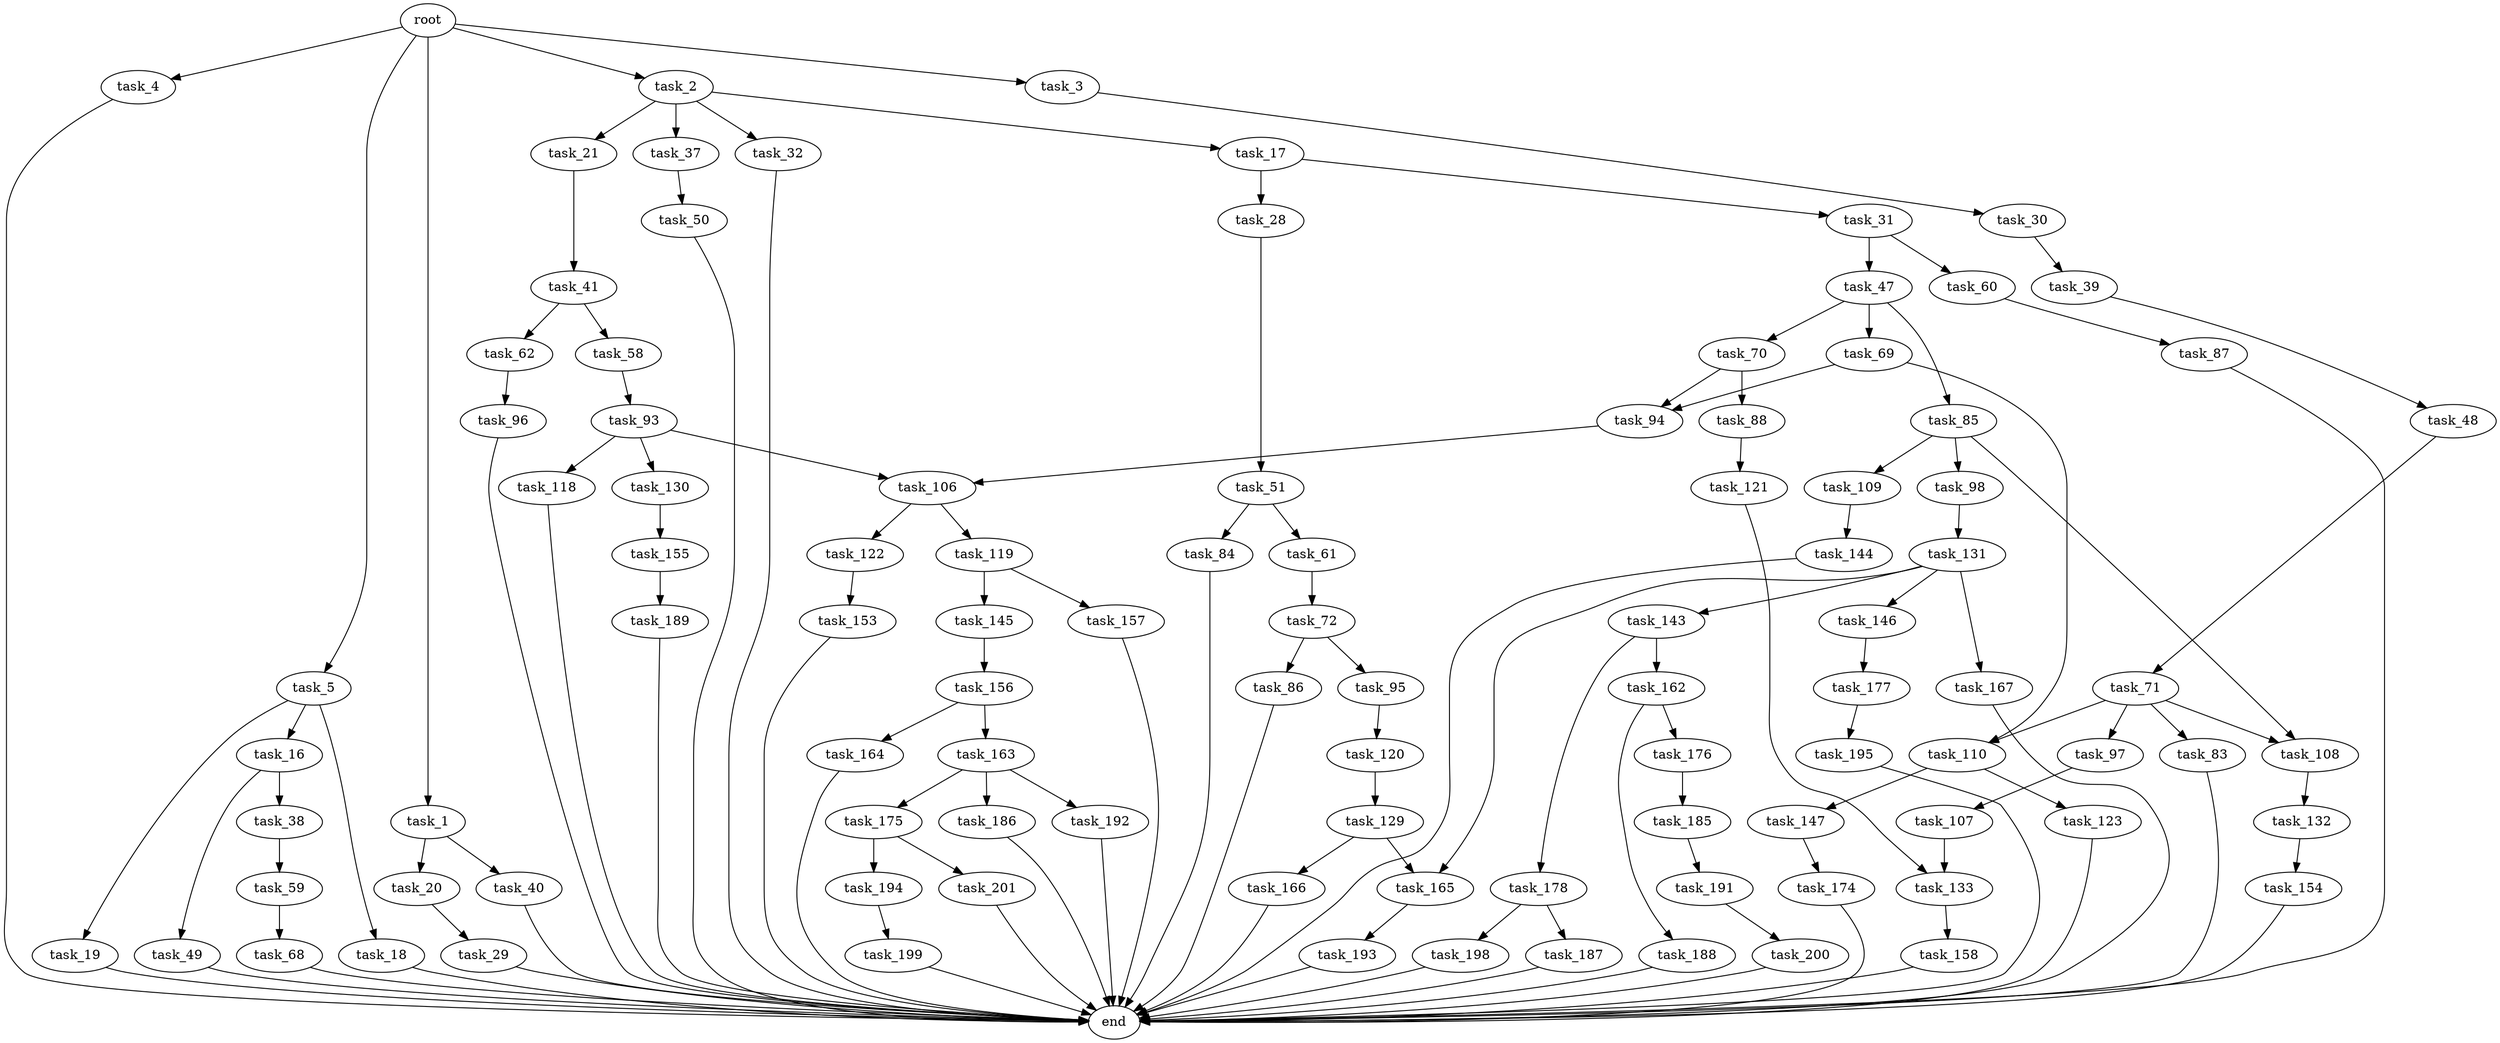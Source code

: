 digraph G {
  root [size="0.000000"];
  task_1 [size="2996188162.000000"];
  task_2 [size="368293445632.000000"];
  task_3 [size="1073741824000.000000"];
  task_4 [size="549755813888.000000"];
  task_5 [size="1391578424.000000"];
  task_16 [size="978600775242.000000"];
  task_17 [size="8589934592.000000"];
  task_18 [size="1073741824000.000000"];
  task_19 [size="8589934592.000000"];
  task_20 [size="1458734335.000000"];
  task_21 [size="782757789696.000000"];
  task_28 [size="368293445632.000000"];
  task_29 [size="491864020273.000000"];
  task_30 [size="294622758767.000000"];
  task_31 [size="600972971999.000000"];
  task_32 [size="65744475950.000000"];
  task_37 [size="134217728000.000000"];
  task_38 [size="6493492562.000000"];
  task_39 [size="12293627018.000000"];
  task_40 [size="519113505132.000000"];
  task_41 [size="182784721214.000000"];
  task_47 [size="231928233984.000000"];
  task_48 [size="5524401527.000000"];
  task_49 [size="231928233984.000000"];
  task_50 [size="282496522953.000000"];
  task_51 [size="6785192819.000000"];
  task_58 [size="28857060716.000000"];
  task_59 [size="568316621.000000"];
  task_60 [size="549755813888.000000"];
  task_61 [size="876135739992.000000"];
  task_62 [size="386674030.000000"];
  task_68 [size="10945437936.000000"];
  task_69 [size="2552119906.000000"];
  task_70 [size="28991029248.000000"];
  task_71 [size="306179742178.000000"];
  task_72 [size="177293045061.000000"];
  task_83 [size="9474650489.000000"];
  task_84 [size="68719476736.000000"];
  task_85 [size="10316810086.000000"];
  task_86 [size="1102292778099.000000"];
  task_87 [size="247291088897.000000"];
  task_88 [size="12725944115.000000"];
  task_93 [size="236083422462.000000"];
  task_94 [size="260346342046.000000"];
  task_95 [size="9263457522.000000"];
  task_96 [size="33210307538.000000"];
  task_97 [size="368293445632.000000"];
  task_98 [size="432470954288.000000"];
  task_106 [size="264681934444.000000"];
  task_107 [size="12152234258.000000"];
  task_108 [size="9887160998.000000"];
  task_109 [size="202336195271.000000"];
  task_110 [size="448228940756.000000"];
  task_118 [size="985244902967.000000"];
  task_119 [size="42743310471.000000"];
  task_120 [size="231928233984.000000"];
  task_121 [size="8589934592.000000"];
  task_122 [size="810446856.000000"];
  task_123 [size="84094351368.000000"];
  task_129 [size="549755813888.000000"];
  task_130 [size="46439170565.000000"];
  task_131 [size="42975827252.000000"];
  task_132 [size="549755813888.000000"];
  task_133 [size="54913816641.000000"];
  task_143 [size="1073741824000.000000"];
  task_144 [size="782757789696.000000"];
  task_145 [size="46858460506.000000"];
  task_146 [size="1076119138.000000"];
  task_147 [size="83566817752.000000"];
  task_153 [size="32665384391.000000"];
  task_154 [size="25572046227.000000"];
  task_155 [size="365892727026.000000"];
  task_156 [size="18909338724.000000"];
  task_157 [size="3586877602.000000"];
  task_158 [size="17834768305.000000"];
  task_162 [size="9920225658.000000"];
  task_163 [size="38442740485.000000"];
  task_164 [size="134217728000.000000"];
  task_165 [size="1390041680.000000"];
  task_166 [size="93766796266.000000"];
  task_167 [size="46561245703.000000"];
  task_174 [size="368984099768.000000"];
  task_175 [size="824380542405.000000"];
  task_176 [size="231928233984.000000"];
  task_177 [size="463909901178.000000"];
  task_178 [size="1049300137890.000000"];
  task_185 [size="34787831739.000000"];
  task_186 [size="134217728000.000000"];
  task_187 [size="14768682949.000000"];
  task_188 [size="68719476736.000000"];
  task_189 [size="136168731920.000000"];
  task_191 [size="37330947507.000000"];
  task_192 [size="316231495489.000000"];
  task_193 [size="7362052538.000000"];
  task_194 [size="4713758907.000000"];
  task_195 [size="322685799677.000000"];
  task_198 [size="231928233984.000000"];
  task_199 [size="28991029248.000000"];
  task_200 [size="18786480605.000000"];
  task_201 [size="134217728000.000000"];
  end [size="0.000000"];

  root -> task_1 [size="1.000000"];
  root -> task_2 [size="1.000000"];
  root -> task_3 [size="1.000000"];
  root -> task_4 [size="1.000000"];
  root -> task_5 [size="1.000000"];
  task_1 -> task_20 [size="301989888.000000"];
  task_1 -> task_40 [size="301989888.000000"];
  task_2 -> task_17 [size="411041792.000000"];
  task_2 -> task_21 [size="411041792.000000"];
  task_2 -> task_32 [size="411041792.000000"];
  task_2 -> task_37 [size="411041792.000000"];
  task_3 -> task_30 [size="838860800.000000"];
  task_4 -> end [size="1.000000"];
  task_5 -> task_16 [size="33554432.000000"];
  task_5 -> task_18 [size="33554432.000000"];
  task_5 -> task_19 [size="33554432.000000"];
  task_16 -> task_38 [size="838860800.000000"];
  task_16 -> task_49 [size="838860800.000000"];
  task_17 -> task_28 [size="33554432.000000"];
  task_17 -> task_31 [size="33554432.000000"];
  task_18 -> end [size="1.000000"];
  task_19 -> end [size="1.000000"];
  task_20 -> task_29 [size="33554432.000000"];
  task_21 -> task_41 [size="679477248.000000"];
  task_28 -> task_51 [size="411041792.000000"];
  task_29 -> end [size="1.000000"];
  task_30 -> task_39 [size="301989888.000000"];
  task_31 -> task_47 [size="679477248.000000"];
  task_31 -> task_60 [size="679477248.000000"];
  task_32 -> end [size="1.000000"];
  task_37 -> task_50 [size="209715200.000000"];
  task_38 -> task_59 [size="536870912.000000"];
  task_39 -> task_48 [size="33554432.000000"];
  task_40 -> end [size="1.000000"];
  task_41 -> task_58 [size="679477248.000000"];
  task_41 -> task_62 [size="679477248.000000"];
  task_47 -> task_69 [size="301989888.000000"];
  task_47 -> task_70 [size="301989888.000000"];
  task_47 -> task_85 [size="301989888.000000"];
  task_48 -> task_71 [size="679477248.000000"];
  task_49 -> end [size="1.000000"];
  task_50 -> end [size="1.000000"];
  task_51 -> task_61 [size="838860800.000000"];
  task_51 -> task_84 [size="838860800.000000"];
  task_58 -> task_93 [size="75497472.000000"];
  task_59 -> task_68 [size="33554432.000000"];
  task_60 -> task_87 [size="536870912.000000"];
  task_61 -> task_72 [size="838860800.000000"];
  task_62 -> task_96 [size="33554432.000000"];
  task_68 -> end [size="1.000000"];
  task_69 -> task_94 [size="209715200.000000"];
  task_69 -> task_110 [size="209715200.000000"];
  task_70 -> task_88 [size="75497472.000000"];
  task_70 -> task_94 [size="75497472.000000"];
  task_71 -> task_83 [size="679477248.000000"];
  task_71 -> task_97 [size="679477248.000000"];
  task_71 -> task_108 [size="679477248.000000"];
  task_71 -> task_110 [size="679477248.000000"];
  task_72 -> task_86 [size="134217728.000000"];
  task_72 -> task_95 [size="134217728.000000"];
  task_83 -> end [size="1.000000"];
  task_84 -> end [size="1.000000"];
  task_85 -> task_98 [size="209715200.000000"];
  task_85 -> task_108 [size="209715200.000000"];
  task_85 -> task_109 [size="209715200.000000"];
  task_86 -> end [size="1.000000"];
  task_87 -> end [size="1.000000"];
  task_88 -> task_121 [size="301989888.000000"];
  task_93 -> task_106 [size="209715200.000000"];
  task_93 -> task_118 [size="209715200.000000"];
  task_93 -> task_130 [size="209715200.000000"];
  task_94 -> task_106 [size="411041792.000000"];
  task_95 -> task_120 [size="536870912.000000"];
  task_96 -> end [size="1.000000"];
  task_97 -> task_107 [size="411041792.000000"];
  task_98 -> task_131 [size="301989888.000000"];
  task_106 -> task_119 [size="301989888.000000"];
  task_106 -> task_122 [size="301989888.000000"];
  task_107 -> task_133 [size="411041792.000000"];
  task_108 -> task_132 [size="33554432.000000"];
  task_109 -> task_144 [size="134217728.000000"];
  task_110 -> task_123 [size="536870912.000000"];
  task_110 -> task_147 [size="536870912.000000"];
  task_118 -> end [size="1.000000"];
  task_119 -> task_145 [size="33554432.000000"];
  task_119 -> task_157 [size="33554432.000000"];
  task_120 -> task_129 [size="301989888.000000"];
  task_121 -> task_133 [size="33554432.000000"];
  task_122 -> task_153 [size="33554432.000000"];
  task_123 -> end [size="1.000000"];
  task_129 -> task_165 [size="536870912.000000"];
  task_129 -> task_166 [size="536870912.000000"];
  task_130 -> task_155 [size="33554432.000000"];
  task_131 -> task_143 [size="33554432.000000"];
  task_131 -> task_146 [size="33554432.000000"];
  task_131 -> task_165 [size="33554432.000000"];
  task_131 -> task_167 [size="33554432.000000"];
  task_132 -> task_154 [size="536870912.000000"];
  task_133 -> task_158 [size="75497472.000000"];
  task_143 -> task_162 [size="838860800.000000"];
  task_143 -> task_178 [size="838860800.000000"];
  task_144 -> end [size="1.000000"];
  task_145 -> task_156 [size="33554432.000000"];
  task_146 -> task_177 [size="33554432.000000"];
  task_147 -> task_174 [size="134217728.000000"];
  task_153 -> end [size="1.000000"];
  task_154 -> end [size="1.000000"];
  task_155 -> task_189 [size="679477248.000000"];
  task_156 -> task_163 [size="536870912.000000"];
  task_156 -> task_164 [size="536870912.000000"];
  task_157 -> end [size="1.000000"];
  task_158 -> end [size="1.000000"];
  task_162 -> task_176 [size="411041792.000000"];
  task_162 -> task_188 [size="411041792.000000"];
  task_163 -> task_175 [size="838860800.000000"];
  task_163 -> task_186 [size="838860800.000000"];
  task_163 -> task_192 [size="838860800.000000"];
  task_164 -> end [size="1.000000"];
  task_165 -> task_193 [size="33554432.000000"];
  task_166 -> end [size="1.000000"];
  task_167 -> end [size="1.000000"];
  task_174 -> end [size="1.000000"];
  task_175 -> task_194 [size="679477248.000000"];
  task_175 -> task_201 [size="679477248.000000"];
  task_176 -> task_185 [size="301989888.000000"];
  task_177 -> task_195 [size="838860800.000000"];
  task_178 -> task_187 [size="679477248.000000"];
  task_178 -> task_198 [size="679477248.000000"];
  task_185 -> task_191 [size="33554432.000000"];
  task_186 -> end [size="1.000000"];
  task_187 -> end [size="1.000000"];
  task_188 -> end [size="1.000000"];
  task_189 -> end [size="1.000000"];
  task_191 -> task_200 [size="679477248.000000"];
  task_192 -> end [size="1.000000"];
  task_193 -> end [size="1.000000"];
  task_194 -> task_199 [size="75497472.000000"];
  task_195 -> end [size="1.000000"];
  task_198 -> end [size="1.000000"];
  task_199 -> end [size="1.000000"];
  task_200 -> end [size="1.000000"];
  task_201 -> end [size="1.000000"];
}
